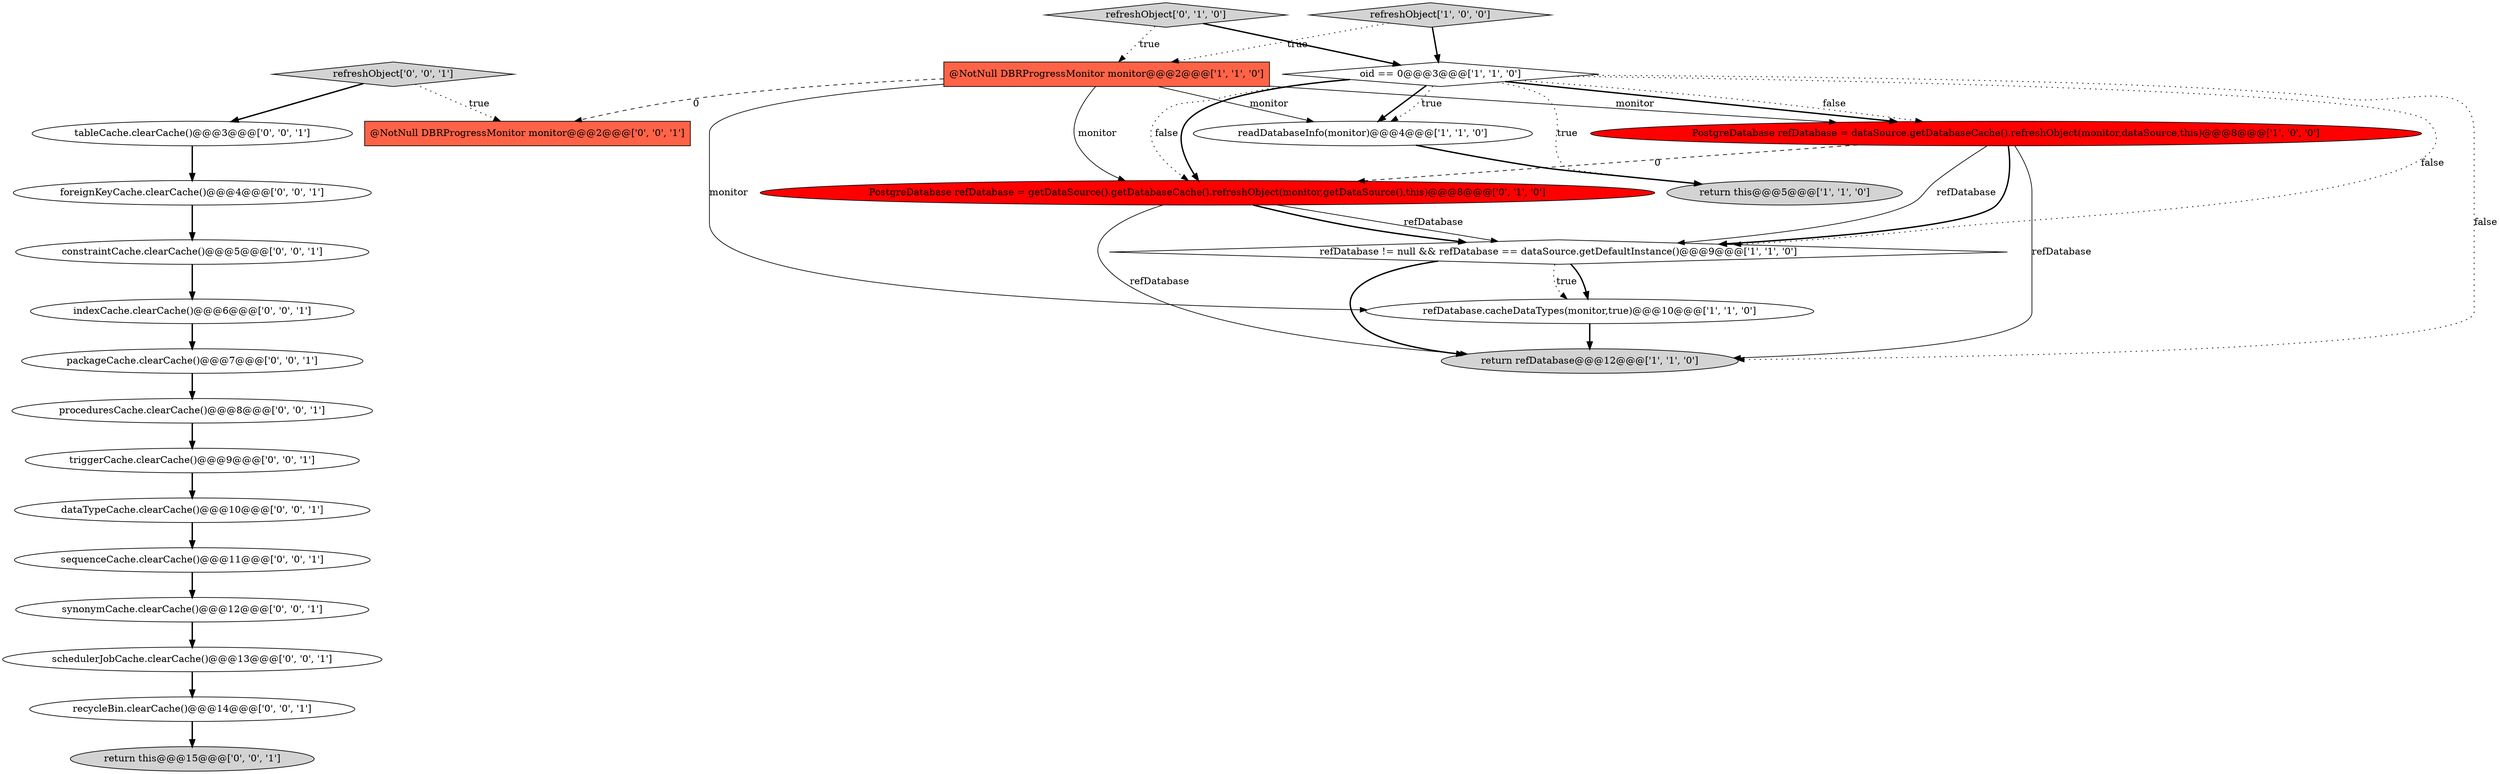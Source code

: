 digraph {
13 [style = filled, label = "proceduresCache.clearCache()@@@8@@@['0', '0', '1']", fillcolor = white, shape = ellipse image = "AAA0AAABBB3BBB"];
9 [style = filled, label = "refreshObject['0', '1', '0']", fillcolor = lightgray, shape = diamond image = "AAA0AAABBB2BBB"];
17 [style = filled, label = "constraintCache.clearCache()@@@5@@@['0', '0', '1']", fillcolor = white, shape = ellipse image = "AAA0AAABBB3BBB"];
24 [style = filled, label = "dataTypeCache.clearCache()@@@10@@@['0', '0', '1']", fillcolor = white, shape = ellipse image = "AAA0AAABBB3BBB"];
18 [style = filled, label = "schedulerJobCache.clearCache()@@@13@@@['0', '0', '1']", fillcolor = white, shape = ellipse image = "AAA0AAABBB3BBB"];
20 [style = filled, label = "triggerCache.clearCache()@@@9@@@['0', '0', '1']", fillcolor = white, shape = ellipse image = "AAA0AAABBB3BBB"];
11 [style = filled, label = "@NotNull DBRProgressMonitor monitor@@@2@@@['0', '0', '1']", fillcolor = tomato, shape = box image = "AAA0AAABBB3BBB"];
8 [style = filled, label = "return this@@@5@@@['1', '1', '0']", fillcolor = lightgray, shape = ellipse image = "AAA0AAABBB1BBB"];
23 [style = filled, label = "packageCache.clearCache()@@@7@@@['0', '0', '1']", fillcolor = white, shape = ellipse image = "AAA0AAABBB3BBB"];
1 [style = filled, label = "readDatabaseInfo(monitor)@@@4@@@['1', '1', '0']", fillcolor = white, shape = ellipse image = "AAA0AAABBB1BBB"];
14 [style = filled, label = "return this@@@15@@@['0', '0', '1']", fillcolor = lightgray, shape = ellipse image = "AAA0AAABBB3BBB"];
15 [style = filled, label = "synonymCache.clearCache()@@@12@@@['0', '0', '1']", fillcolor = white, shape = ellipse image = "AAA0AAABBB3BBB"];
7 [style = filled, label = "PostgreDatabase refDatabase = dataSource.getDatabaseCache().refreshObject(monitor,dataSource,this)@@@8@@@['1', '0', '0']", fillcolor = red, shape = ellipse image = "AAA1AAABBB1BBB"];
10 [style = filled, label = "PostgreDatabase refDatabase = getDataSource().getDatabaseCache().refreshObject(monitor,getDataSource(),this)@@@8@@@['0', '1', '0']", fillcolor = red, shape = ellipse image = "AAA1AAABBB2BBB"];
16 [style = filled, label = "foreignKeyCache.clearCache()@@@4@@@['0', '0', '1']", fillcolor = white, shape = ellipse image = "AAA0AAABBB3BBB"];
25 [style = filled, label = "sequenceCache.clearCache()@@@11@@@['0', '0', '1']", fillcolor = white, shape = ellipse image = "AAA0AAABBB3BBB"];
12 [style = filled, label = "refreshObject['0', '0', '1']", fillcolor = lightgray, shape = diamond image = "AAA0AAABBB3BBB"];
0 [style = filled, label = "oid == 0@@@3@@@['1', '1', '0']", fillcolor = white, shape = diamond image = "AAA0AAABBB1BBB"];
2 [style = filled, label = "refreshObject['1', '0', '0']", fillcolor = lightgray, shape = diamond image = "AAA0AAABBB1BBB"];
6 [style = filled, label = "@NotNull DBRProgressMonitor monitor@@@2@@@['1', '1', '0']", fillcolor = tomato, shape = box image = "AAA0AAABBB1BBB"];
21 [style = filled, label = "indexCache.clearCache()@@@6@@@['0', '0', '1']", fillcolor = white, shape = ellipse image = "AAA0AAABBB3BBB"];
5 [style = filled, label = "refDatabase != null && refDatabase == dataSource.getDefaultInstance()@@@9@@@['1', '1', '0']", fillcolor = white, shape = diamond image = "AAA0AAABBB1BBB"];
4 [style = filled, label = "return refDatabase@@@12@@@['1', '1', '0']", fillcolor = lightgray, shape = ellipse image = "AAA0AAABBB1BBB"];
3 [style = filled, label = "refDatabase.cacheDataTypes(monitor,true)@@@10@@@['1', '1', '0']", fillcolor = white, shape = ellipse image = "AAA0AAABBB1BBB"];
22 [style = filled, label = "recycleBin.clearCache()@@@14@@@['0', '0', '1']", fillcolor = white, shape = ellipse image = "AAA0AAABBB3BBB"];
19 [style = filled, label = "tableCache.clearCache()@@@3@@@['0', '0', '1']", fillcolor = white, shape = ellipse image = "AAA0AAABBB3BBB"];
5->3 [style = bold, label=""];
7->4 [style = solid, label="refDatabase"];
10->4 [style = solid, label="refDatabase"];
1->8 [style = bold, label=""];
9->0 [style = bold, label=""];
6->10 [style = solid, label="monitor"];
10->5 [style = solid, label="refDatabase"];
7->5 [style = solid, label="refDatabase"];
6->11 [style = dashed, label="0"];
0->4 [style = dotted, label="false"];
16->17 [style = bold, label=""];
5->3 [style = dotted, label="true"];
9->6 [style = dotted, label="true"];
3->4 [style = bold, label=""];
15->18 [style = bold, label=""];
6->1 [style = solid, label="monitor"];
19->16 [style = bold, label=""];
0->7 [style = bold, label=""];
12->11 [style = dotted, label="true"];
0->8 [style = dotted, label="true"];
7->5 [style = bold, label=""];
2->0 [style = bold, label=""];
0->10 [style = bold, label=""];
18->22 [style = bold, label=""];
6->7 [style = solid, label="monitor"];
10->5 [style = bold, label=""];
2->6 [style = dotted, label="true"];
23->13 [style = bold, label=""];
0->1 [style = bold, label=""];
0->7 [style = dotted, label="false"];
24->25 [style = bold, label=""];
5->4 [style = bold, label=""];
0->5 [style = dotted, label="false"];
25->15 [style = bold, label=""];
7->10 [style = dashed, label="0"];
13->20 [style = bold, label=""];
22->14 [style = bold, label=""];
20->24 [style = bold, label=""];
12->19 [style = bold, label=""];
17->21 [style = bold, label=""];
6->3 [style = solid, label="monitor"];
0->1 [style = dotted, label="true"];
21->23 [style = bold, label=""];
0->10 [style = dotted, label="false"];
}
